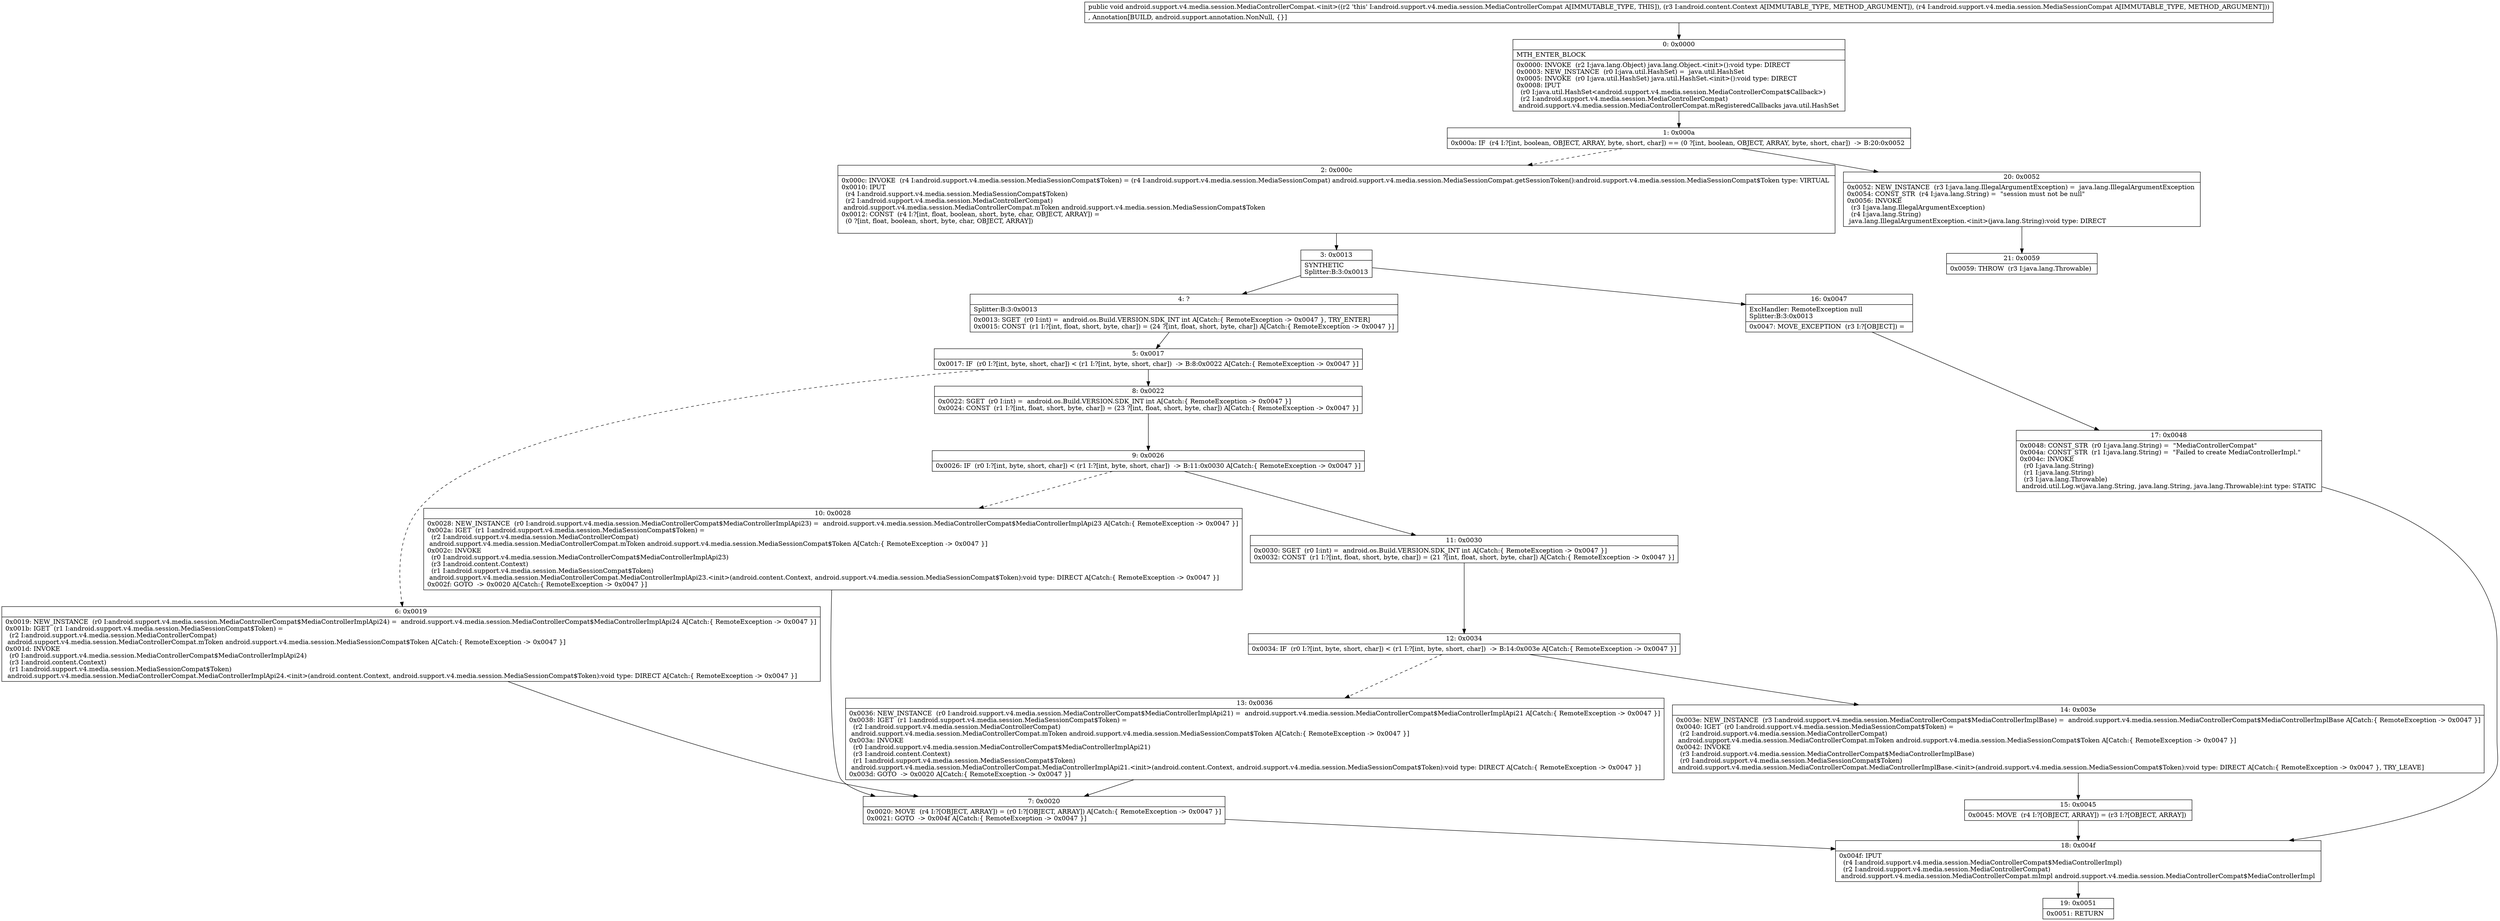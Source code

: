 digraph "CFG forandroid.support.v4.media.session.MediaControllerCompat.\<init\>(Landroid\/content\/Context;Landroid\/support\/v4\/media\/session\/MediaSessionCompat;)V" {
Node_0 [shape=record,label="{0\:\ 0x0000|MTH_ENTER_BLOCK\l|0x0000: INVOKE  (r2 I:java.lang.Object) java.lang.Object.\<init\>():void type: DIRECT \l0x0003: NEW_INSTANCE  (r0 I:java.util.HashSet) =  java.util.HashSet \l0x0005: INVOKE  (r0 I:java.util.HashSet) java.util.HashSet.\<init\>():void type: DIRECT \l0x0008: IPUT  \l  (r0 I:java.util.HashSet\<android.support.v4.media.session.MediaControllerCompat$Callback\>)\l  (r2 I:android.support.v4.media.session.MediaControllerCompat)\l android.support.v4.media.session.MediaControllerCompat.mRegisteredCallbacks java.util.HashSet \l}"];
Node_1 [shape=record,label="{1\:\ 0x000a|0x000a: IF  (r4 I:?[int, boolean, OBJECT, ARRAY, byte, short, char]) == (0 ?[int, boolean, OBJECT, ARRAY, byte, short, char])  \-\> B:20:0x0052 \l}"];
Node_2 [shape=record,label="{2\:\ 0x000c|0x000c: INVOKE  (r4 I:android.support.v4.media.session.MediaSessionCompat$Token) = (r4 I:android.support.v4.media.session.MediaSessionCompat) android.support.v4.media.session.MediaSessionCompat.getSessionToken():android.support.v4.media.session.MediaSessionCompat$Token type: VIRTUAL \l0x0010: IPUT  \l  (r4 I:android.support.v4.media.session.MediaSessionCompat$Token)\l  (r2 I:android.support.v4.media.session.MediaControllerCompat)\l android.support.v4.media.session.MediaControllerCompat.mToken android.support.v4.media.session.MediaSessionCompat$Token \l0x0012: CONST  (r4 I:?[int, float, boolean, short, byte, char, OBJECT, ARRAY]) = \l  (0 ?[int, float, boolean, short, byte, char, OBJECT, ARRAY])\l \l}"];
Node_3 [shape=record,label="{3\:\ 0x0013|SYNTHETIC\lSplitter:B:3:0x0013\l}"];
Node_4 [shape=record,label="{4\:\ ?|Splitter:B:3:0x0013\l|0x0013: SGET  (r0 I:int) =  android.os.Build.VERSION.SDK_INT int A[Catch:\{ RemoteException \-\> 0x0047 \}, TRY_ENTER]\l0x0015: CONST  (r1 I:?[int, float, short, byte, char]) = (24 ?[int, float, short, byte, char]) A[Catch:\{ RemoteException \-\> 0x0047 \}]\l}"];
Node_5 [shape=record,label="{5\:\ 0x0017|0x0017: IF  (r0 I:?[int, byte, short, char]) \< (r1 I:?[int, byte, short, char])  \-\> B:8:0x0022 A[Catch:\{ RemoteException \-\> 0x0047 \}]\l}"];
Node_6 [shape=record,label="{6\:\ 0x0019|0x0019: NEW_INSTANCE  (r0 I:android.support.v4.media.session.MediaControllerCompat$MediaControllerImplApi24) =  android.support.v4.media.session.MediaControllerCompat$MediaControllerImplApi24 A[Catch:\{ RemoteException \-\> 0x0047 \}]\l0x001b: IGET  (r1 I:android.support.v4.media.session.MediaSessionCompat$Token) = \l  (r2 I:android.support.v4.media.session.MediaControllerCompat)\l android.support.v4.media.session.MediaControllerCompat.mToken android.support.v4.media.session.MediaSessionCompat$Token A[Catch:\{ RemoteException \-\> 0x0047 \}]\l0x001d: INVOKE  \l  (r0 I:android.support.v4.media.session.MediaControllerCompat$MediaControllerImplApi24)\l  (r3 I:android.content.Context)\l  (r1 I:android.support.v4.media.session.MediaSessionCompat$Token)\l android.support.v4.media.session.MediaControllerCompat.MediaControllerImplApi24.\<init\>(android.content.Context, android.support.v4.media.session.MediaSessionCompat$Token):void type: DIRECT A[Catch:\{ RemoteException \-\> 0x0047 \}]\l}"];
Node_7 [shape=record,label="{7\:\ 0x0020|0x0020: MOVE  (r4 I:?[OBJECT, ARRAY]) = (r0 I:?[OBJECT, ARRAY]) A[Catch:\{ RemoteException \-\> 0x0047 \}]\l0x0021: GOTO  \-\> 0x004f A[Catch:\{ RemoteException \-\> 0x0047 \}]\l}"];
Node_8 [shape=record,label="{8\:\ 0x0022|0x0022: SGET  (r0 I:int) =  android.os.Build.VERSION.SDK_INT int A[Catch:\{ RemoteException \-\> 0x0047 \}]\l0x0024: CONST  (r1 I:?[int, float, short, byte, char]) = (23 ?[int, float, short, byte, char]) A[Catch:\{ RemoteException \-\> 0x0047 \}]\l}"];
Node_9 [shape=record,label="{9\:\ 0x0026|0x0026: IF  (r0 I:?[int, byte, short, char]) \< (r1 I:?[int, byte, short, char])  \-\> B:11:0x0030 A[Catch:\{ RemoteException \-\> 0x0047 \}]\l}"];
Node_10 [shape=record,label="{10\:\ 0x0028|0x0028: NEW_INSTANCE  (r0 I:android.support.v4.media.session.MediaControllerCompat$MediaControllerImplApi23) =  android.support.v4.media.session.MediaControllerCompat$MediaControllerImplApi23 A[Catch:\{ RemoteException \-\> 0x0047 \}]\l0x002a: IGET  (r1 I:android.support.v4.media.session.MediaSessionCompat$Token) = \l  (r2 I:android.support.v4.media.session.MediaControllerCompat)\l android.support.v4.media.session.MediaControllerCompat.mToken android.support.v4.media.session.MediaSessionCompat$Token A[Catch:\{ RemoteException \-\> 0x0047 \}]\l0x002c: INVOKE  \l  (r0 I:android.support.v4.media.session.MediaControllerCompat$MediaControllerImplApi23)\l  (r3 I:android.content.Context)\l  (r1 I:android.support.v4.media.session.MediaSessionCompat$Token)\l android.support.v4.media.session.MediaControllerCompat.MediaControllerImplApi23.\<init\>(android.content.Context, android.support.v4.media.session.MediaSessionCompat$Token):void type: DIRECT A[Catch:\{ RemoteException \-\> 0x0047 \}]\l0x002f: GOTO  \-\> 0x0020 A[Catch:\{ RemoteException \-\> 0x0047 \}]\l}"];
Node_11 [shape=record,label="{11\:\ 0x0030|0x0030: SGET  (r0 I:int) =  android.os.Build.VERSION.SDK_INT int A[Catch:\{ RemoteException \-\> 0x0047 \}]\l0x0032: CONST  (r1 I:?[int, float, short, byte, char]) = (21 ?[int, float, short, byte, char]) A[Catch:\{ RemoteException \-\> 0x0047 \}]\l}"];
Node_12 [shape=record,label="{12\:\ 0x0034|0x0034: IF  (r0 I:?[int, byte, short, char]) \< (r1 I:?[int, byte, short, char])  \-\> B:14:0x003e A[Catch:\{ RemoteException \-\> 0x0047 \}]\l}"];
Node_13 [shape=record,label="{13\:\ 0x0036|0x0036: NEW_INSTANCE  (r0 I:android.support.v4.media.session.MediaControllerCompat$MediaControllerImplApi21) =  android.support.v4.media.session.MediaControllerCompat$MediaControllerImplApi21 A[Catch:\{ RemoteException \-\> 0x0047 \}]\l0x0038: IGET  (r1 I:android.support.v4.media.session.MediaSessionCompat$Token) = \l  (r2 I:android.support.v4.media.session.MediaControllerCompat)\l android.support.v4.media.session.MediaControllerCompat.mToken android.support.v4.media.session.MediaSessionCompat$Token A[Catch:\{ RemoteException \-\> 0x0047 \}]\l0x003a: INVOKE  \l  (r0 I:android.support.v4.media.session.MediaControllerCompat$MediaControllerImplApi21)\l  (r3 I:android.content.Context)\l  (r1 I:android.support.v4.media.session.MediaSessionCompat$Token)\l android.support.v4.media.session.MediaControllerCompat.MediaControllerImplApi21.\<init\>(android.content.Context, android.support.v4.media.session.MediaSessionCompat$Token):void type: DIRECT A[Catch:\{ RemoteException \-\> 0x0047 \}]\l0x003d: GOTO  \-\> 0x0020 A[Catch:\{ RemoteException \-\> 0x0047 \}]\l}"];
Node_14 [shape=record,label="{14\:\ 0x003e|0x003e: NEW_INSTANCE  (r3 I:android.support.v4.media.session.MediaControllerCompat$MediaControllerImplBase) =  android.support.v4.media.session.MediaControllerCompat$MediaControllerImplBase A[Catch:\{ RemoteException \-\> 0x0047 \}]\l0x0040: IGET  (r0 I:android.support.v4.media.session.MediaSessionCompat$Token) = \l  (r2 I:android.support.v4.media.session.MediaControllerCompat)\l android.support.v4.media.session.MediaControllerCompat.mToken android.support.v4.media.session.MediaSessionCompat$Token A[Catch:\{ RemoteException \-\> 0x0047 \}]\l0x0042: INVOKE  \l  (r3 I:android.support.v4.media.session.MediaControllerCompat$MediaControllerImplBase)\l  (r0 I:android.support.v4.media.session.MediaSessionCompat$Token)\l android.support.v4.media.session.MediaControllerCompat.MediaControllerImplBase.\<init\>(android.support.v4.media.session.MediaSessionCompat$Token):void type: DIRECT A[Catch:\{ RemoteException \-\> 0x0047 \}, TRY_LEAVE]\l}"];
Node_15 [shape=record,label="{15\:\ 0x0045|0x0045: MOVE  (r4 I:?[OBJECT, ARRAY]) = (r3 I:?[OBJECT, ARRAY]) \l}"];
Node_16 [shape=record,label="{16\:\ 0x0047|ExcHandler: RemoteException null\lSplitter:B:3:0x0013\l|0x0047: MOVE_EXCEPTION  (r3 I:?[OBJECT]) =  \l}"];
Node_17 [shape=record,label="{17\:\ 0x0048|0x0048: CONST_STR  (r0 I:java.lang.String) =  \"MediaControllerCompat\" \l0x004a: CONST_STR  (r1 I:java.lang.String) =  \"Failed to create MediaControllerImpl.\" \l0x004c: INVOKE  \l  (r0 I:java.lang.String)\l  (r1 I:java.lang.String)\l  (r3 I:java.lang.Throwable)\l android.util.Log.w(java.lang.String, java.lang.String, java.lang.Throwable):int type: STATIC \l}"];
Node_18 [shape=record,label="{18\:\ 0x004f|0x004f: IPUT  \l  (r4 I:android.support.v4.media.session.MediaControllerCompat$MediaControllerImpl)\l  (r2 I:android.support.v4.media.session.MediaControllerCompat)\l android.support.v4.media.session.MediaControllerCompat.mImpl android.support.v4.media.session.MediaControllerCompat$MediaControllerImpl \l}"];
Node_19 [shape=record,label="{19\:\ 0x0051|0x0051: RETURN   \l}"];
Node_20 [shape=record,label="{20\:\ 0x0052|0x0052: NEW_INSTANCE  (r3 I:java.lang.IllegalArgumentException) =  java.lang.IllegalArgumentException \l0x0054: CONST_STR  (r4 I:java.lang.String) =  \"session must not be null\" \l0x0056: INVOKE  \l  (r3 I:java.lang.IllegalArgumentException)\l  (r4 I:java.lang.String)\l java.lang.IllegalArgumentException.\<init\>(java.lang.String):void type: DIRECT \l}"];
Node_21 [shape=record,label="{21\:\ 0x0059|0x0059: THROW  (r3 I:java.lang.Throwable) \l}"];
MethodNode[shape=record,label="{public void android.support.v4.media.session.MediaControllerCompat.\<init\>((r2 'this' I:android.support.v4.media.session.MediaControllerCompat A[IMMUTABLE_TYPE, THIS]), (r3 I:android.content.Context A[IMMUTABLE_TYPE, METHOD_ARGUMENT]), (r4 I:android.support.v4.media.session.MediaSessionCompat A[IMMUTABLE_TYPE, METHOD_ARGUMENT]))  | , Annotation[BUILD, android.support.annotation.NonNull, \{\}]\l}"];
MethodNode -> Node_0;
Node_0 -> Node_1;
Node_1 -> Node_2[style=dashed];
Node_1 -> Node_20;
Node_2 -> Node_3;
Node_3 -> Node_4;
Node_3 -> Node_16;
Node_4 -> Node_5;
Node_5 -> Node_6[style=dashed];
Node_5 -> Node_8;
Node_6 -> Node_7;
Node_7 -> Node_18;
Node_8 -> Node_9;
Node_9 -> Node_10[style=dashed];
Node_9 -> Node_11;
Node_10 -> Node_7;
Node_11 -> Node_12;
Node_12 -> Node_13[style=dashed];
Node_12 -> Node_14;
Node_13 -> Node_7;
Node_14 -> Node_15;
Node_15 -> Node_18;
Node_16 -> Node_17;
Node_17 -> Node_18;
Node_18 -> Node_19;
Node_20 -> Node_21;
}

